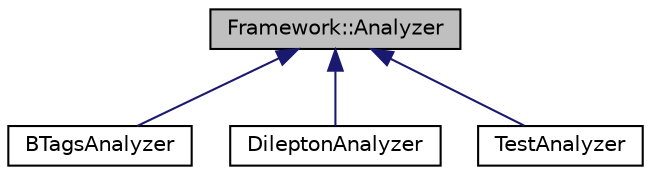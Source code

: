 digraph "Framework::Analyzer"
{
 // LATEX_PDF_SIZE
  edge [fontname="Helvetica",fontsize="10",labelfontname="Helvetica",labelfontsize="10"];
  node [fontname="Helvetica",fontsize="10",shape=record];
  Node1 [label="Framework::Analyzer",height=0.2,width=0.4,color="black", fillcolor="grey75", style="filled", fontcolor="black",tooltip=" "];
  Node1 -> Node2 [dir="back",color="midnightblue",fontsize="10",style="solid",fontname="Helvetica"];
  Node2 [label="BTagsAnalyzer",height=0.2,width=0.4,color="black", fillcolor="white", style="filled",URL="$classBTagsAnalyzer.html",tooltip=" "];
  Node1 -> Node3 [dir="back",color="midnightblue",fontsize="10",style="solid",fontname="Helvetica"];
  Node3 [label="DileptonAnalyzer",height=0.2,width=0.4,color="black", fillcolor="white", style="filled",URL="$classDileptonAnalyzer.html",tooltip=" "];
  Node1 -> Node4 [dir="back",color="midnightblue",fontsize="10",style="solid",fontname="Helvetica"];
  Node4 [label="TestAnalyzer",height=0.2,width=0.4,color="black", fillcolor="white", style="filled",URL="$classTestAnalyzer.html",tooltip=" "];
}
